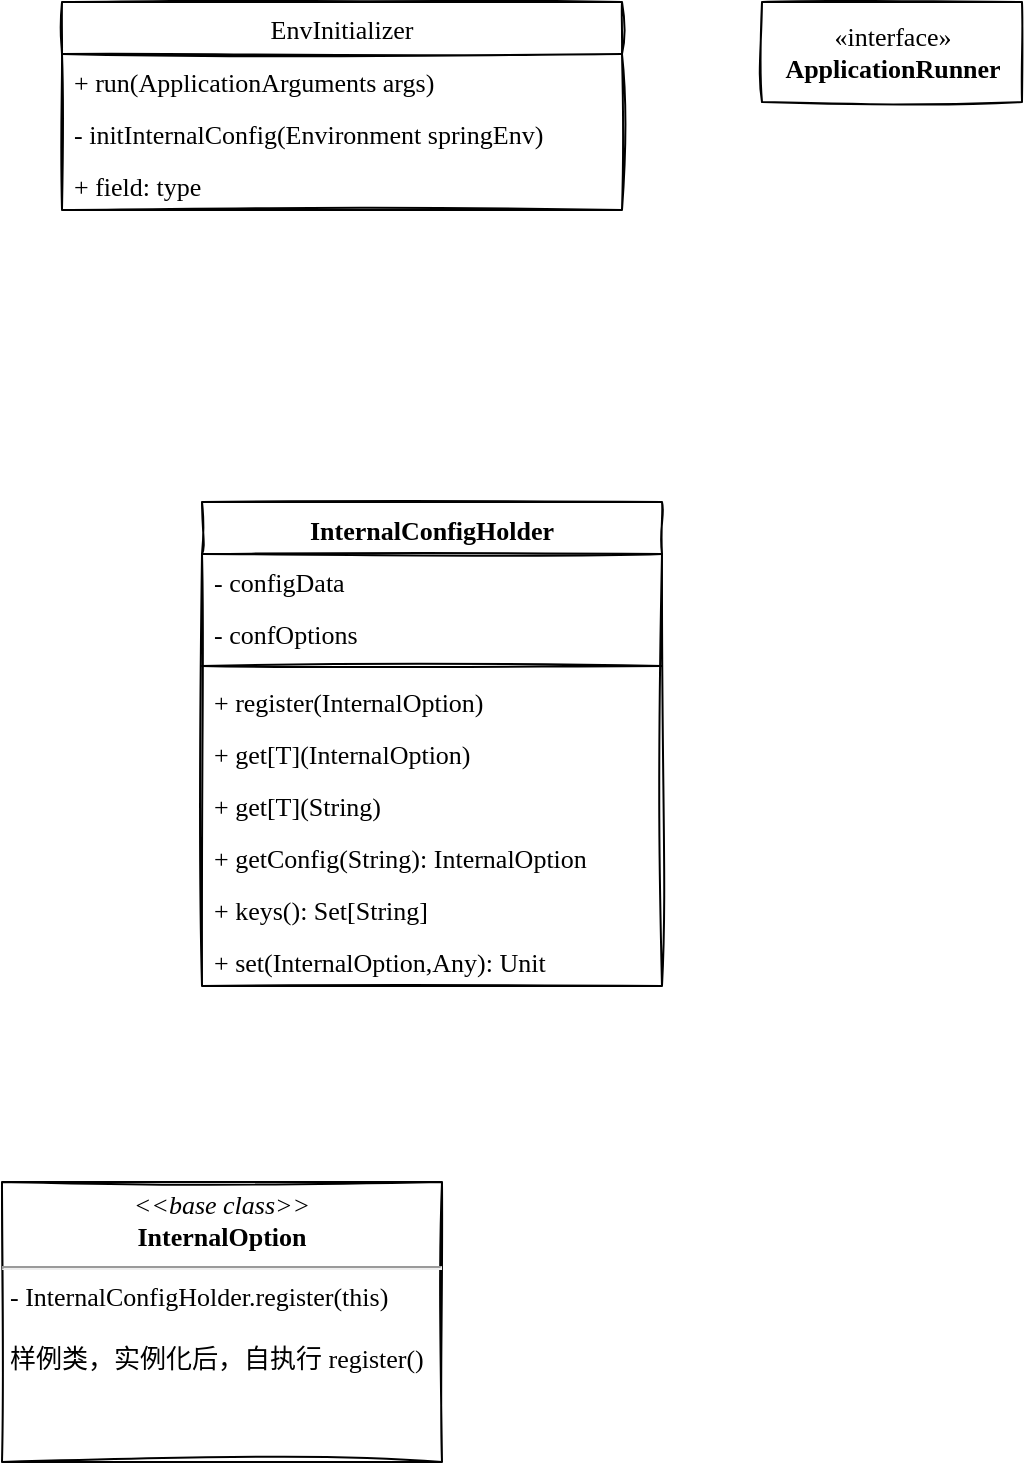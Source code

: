 <mxfile version="16.0.2" type="device"><diagram id="C4iC7A_WoeWRJtEQx_6f" name="Config Manager"><mxGraphModel dx="1413" dy="1692" grid="1" gridSize="10" guides="1" tooltips="1" connect="1" arrows="1" fold="1" page="1" pageScale="1" pageWidth="827" pageHeight="1169" math="0" shadow="0"><root><mxCell id="0"/><mxCell id="1" parent="0"/><mxCell id="m21dfhrDcTbVeLInAj7R-1" value="EnvInitializer" style="swimlane;fontStyle=0;childLayout=stackLayout;horizontal=1;startSize=26;fillColor=none;horizontalStack=0;resizeParent=1;resizeParentMax=0;resizeLast=0;collapsible=1;marginBottom=0;sketch=1;fontFamily=Comic Sans MS;fontSize=13;" vertex="1" parent="1"><mxGeometry x="-10" y="230" width="280" height="104" as="geometry"/></mxCell><mxCell id="m21dfhrDcTbVeLInAj7R-2" value="+ run(ApplicationArguments args)" style="text;strokeColor=none;fillColor=none;align=left;verticalAlign=top;spacingLeft=4;spacingRight=4;overflow=hidden;rotatable=0;points=[[0,0.5],[1,0.5]];portConstraint=eastwest;sketch=1;fontFamily=Comic Sans MS;fontSize=13;" vertex="1" parent="m21dfhrDcTbVeLInAj7R-1"><mxGeometry y="26" width="280" height="26" as="geometry"/></mxCell><mxCell id="m21dfhrDcTbVeLInAj7R-3" value="- initInternalConfig(Environment springEnv)" style="text;strokeColor=none;fillColor=none;align=left;verticalAlign=top;spacingLeft=4;spacingRight=4;overflow=hidden;rotatable=0;points=[[0,0.5],[1,0.5]];portConstraint=eastwest;sketch=1;fontFamily=Comic Sans MS;fontSize=13;" vertex="1" parent="m21dfhrDcTbVeLInAj7R-1"><mxGeometry y="52" width="280" height="26" as="geometry"/></mxCell><mxCell id="m21dfhrDcTbVeLInAj7R-4" value="+ field: type" style="text;strokeColor=none;fillColor=none;align=left;verticalAlign=top;spacingLeft=4;spacingRight=4;overflow=hidden;rotatable=0;points=[[0,0.5],[1,0.5]];portConstraint=eastwest;sketch=1;fontFamily=Comic Sans MS;fontSize=13;" vertex="1" parent="m21dfhrDcTbVeLInAj7R-1"><mxGeometry y="78" width="280" height="26" as="geometry"/></mxCell><mxCell id="m21dfhrDcTbVeLInAj7R-9" value="«interface»&lt;br style=&quot;font-size: 13px;&quot;&gt;&lt;b style=&quot;font-size: 13px;&quot;&gt;ApplicationRunner&lt;/b&gt;" style="html=1;sketch=1;fontFamily=Comic Sans MS;fontSize=13;" vertex="1" parent="1"><mxGeometry x="340" y="230" width="130" height="50" as="geometry"/></mxCell><mxCell id="m21dfhrDcTbVeLInAj7R-10" value="InternalConfigHolder" style="swimlane;fontStyle=1;align=center;verticalAlign=top;childLayout=stackLayout;horizontal=1;startSize=26;horizontalStack=0;resizeParent=1;resizeParentMax=0;resizeLast=0;collapsible=1;marginBottom=0;sketch=1;fontFamily=Comic Sans MS;fontSize=13;" vertex="1" parent="1"><mxGeometry x="60" y="480" width="230" height="242" as="geometry"/></mxCell><mxCell id="m21dfhrDcTbVeLInAj7R-11" value="- configData" style="text;strokeColor=none;fillColor=none;align=left;verticalAlign=top;spacingLeft=4;spacingRight=4;overflow=hidden;rotatable=0;points=[[0,0.5],[1,0.5]];portConstraint=eastwest;sketch=1;fontFamily=Comic Sans MS;fontSize=13;" vertex="1" parent="m21dfhrDcTbVeLInAj7R-10"><mxGeometry y="26" width="230" height="26" as="geometry"/></mxCell><mxCell id="m21dfhrDcTbVeLInAj7R-14" value="- confOptions" style="text;strokeColor=none;fillColor=none;align=left;verticalAlign=top;spacingLeft=4;spacingRight=4;overflow=hidden;rotatable=0;points=[[0,0.5],[1,0.5]];portConstraint=eastwest;sketch=1;fontFamily=Comic Sans MS;fontSize=13;" vertex="1" parent="m21dfhrDcTbVeLInAj7R-10"><mxGeometry y="52" width="230" height="26" as="geometry"/></mxCell><mxCell id="m21dfhrDcTbVeLInAj7R-12" value="" style="line;strokeWidth=1;fillColor=none;align=left;verticalAlign=middle;spacingTop=-1;spacingLeft=3;spacingRight=3;rotatable=0;labelPosition=right;points=[];portConstraint=eastwest;sketch=1;fontFamily=Comic Sans MS;fontSize=13;" vertex="1" parent="m21dfhrDcTbVeLInAj7R-10"><mxGeometry y="78" width="230" height="8" as="geometry"/></mxCell><mxCell id="m21dfhrDcTbVeLInAj7R-13" value="+ register(InternalOption)" style="text;strokeColor=none;fillColor=none;align=left;verticalAlign=top;spacingLeft=4;spacingRight=4;overflow=hidden;rotatable=0;points=[[0,0.5],[1,0.5]];portConstraint=eastwest;sketch=1;fontFamily=Comic Sans MS;fontSize=13;" vertex="1" parent="m21dfhrDcTbVeLInAj7R-10"><mxGeometry y="86" width="230" height="26" as="geometry"/></mxCell><mxCell id="m21dfhrDcTbVeLInAj7R-15" value="+ get[T](InternalOption)" style="text;strokeColor=none;fillColor=none;align=left;verticalAlign=top;spacingLeft=4;spacingRight=4;overflow=hidden;rotatable=0;points=[[0,0.5],[1,0.5]];portConstraint=eastwest;sketch=1;fontFamily=Comic Sans MS;fontSize=13;" vertex="1" parent="m21dfhrDcTbVeLInAj7R-10"><mxGeometry y="112" width="230" height="26" as="geometry"/></mxCell><mxCell id="m21dfhrDcTbVeLInAj7R-16" value="+ get[T](String)" style="text;strokeColor=none;fillColor=none;align=left;verticalAlign=top;spacingLeft=4;spacingRight=4;overflow=hidden;rotatable=0;points=[[0,0.5],[1,0.5]];portConstraint=eastwest;sketch=1;fontFamily=Comic Sans MS;fontSize=13;" vertex="1" parent="m21dfhrDcTbVeLInAj7R-10"><mxGeometry y="138" width="230" height="26" as="geometry"/></mxCell><mxCell id="m21dfhrDcTbVeLInAj7R-17" value="+ getConfig(String): InternalOption" style="text;strokeColor=none;fillColor=none;align=left;verticalAlign=top;spacingLeft=4;spacingRight=4;overflow=hidden;rotatable=0;points=[[0,0.5],[1,0.5]];portConstraint=eastwest;sketch=1;fontFamily=Comic Sans MS;fontSize=13;" vertex="1" parent="m21dfhrDcTbVeLInAj7R-10"><mxGeometry y="164" width="230" height="26" as="geometry"/></mxCell><mxCell id="m21dfhrDcTbVeLInAj7R-18" value="+ keys(): Set[String]" style="text;strokeColor=none;fillColor=none;align=left;verticalAlign=top;spacingLeft=4;spacingRight=4;overflow=hidden;rotatable=0;points=[[0,0.5],[1,0.5]];portConstraint=eastwest;sketch=1;fontFamily=Comic Sans MS;fontSize=13;" vertex="1" parent="m21dfhrDcTbVeLInAj7R-10"><mxGeometry y="190" width="230" height="26" as="geometry"/></mxCell><mxCell id="m21dfhrDcTbVeLInAj7R-19" value="+ set(InternalOption,Any): Unit" style="text;strokeColor=none;fillColor=none;align=left;verticalAlign=top;spacingLeft=4;spacingRight=4;overflow=hidden;rotatable=0;points=[[0,0.5],[1,0.5]];portConstraint=eastwest;sketch=1;fontFamily=Comic Sans MS;fontSize=13;" vertex="1" parent="m21dfhrDcTbVeLInAj7R-10"><mxGeometry y="216" width="230" height="26" as="geometry"/></mxCell><mxCell id="m21dfhrDcTbVeLInAj7R-26" value="&lt;p style=&quot;margin: 4px 0px 0px; text-align: center; font-size: 13px;&quot;&gt;&lt;i style=&quot;font-size: 13px;&quot;&gt;&amp;lt;&amp;lt;base class&amp;gt;&amp;gt;&lt;/i&gt;&lt;br style=&quot;font-size: 13px;&quot;&gt;&lt;b style=&quot;font-size: 13px;&quot;&gt;InternalOption&lt;/b&gt;&lt;/p&gt;&lt;hr style=&quot;font-size: 13px;&quot;&gt;&lt;p style=&quot;margin: 0px 0px 0px 4px; font-size: 13px;&quot;&gt;- InternalConfigHolder.register(this)&lt;/p&gt;&lt;p style=&quot;margin: 0px 0px 0px 4px; font-size: 13px;&quot;&gt;&lt;br style=&quot;font-size: 13px;&quot;&gt;&lt;/p&gt;&lt;p style=&quot;margin: 0px 0px 0px 4px; font-size: 13px;&quot;&gt;样例类，实例化后，自执行 register()&lt;/p&gt;" style="verticalAlign=top;align=left;overflow=fill;fontSize=13;fontFamily=Comic Sans MS;html=1;sketch=1;" vertex="1" parent="1"><mxGeometry x="-40" y="820" width="220" height="140" as="geometry"/></mxCell></root></mxGraphModel></diagram></mxfile>